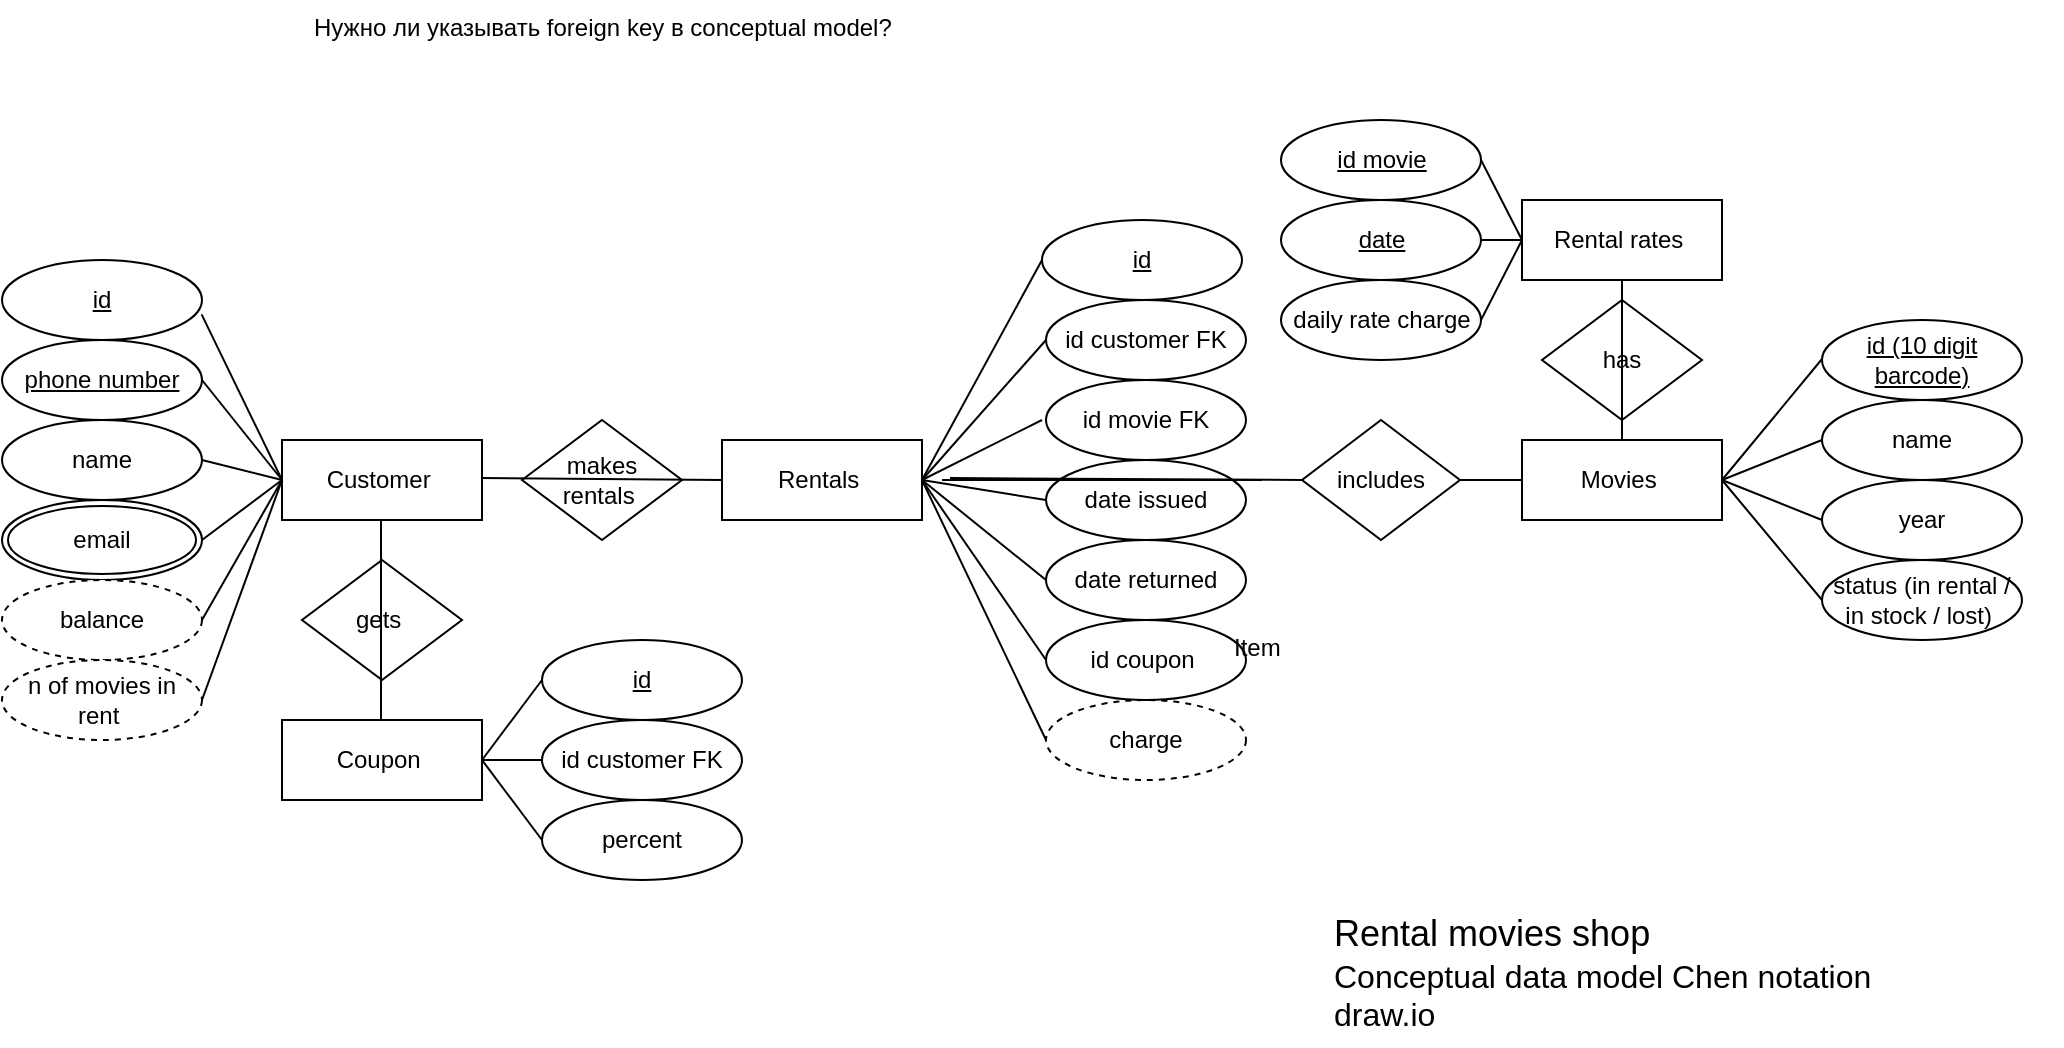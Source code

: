 <mxfile version="26.2.12">
  <diagram name="Page-1" id="b2G2cBfw3tKi4PA59Fiy">
    <mxGraphModel dx="2110" dy="535" grid="1" gridSize="10" guides="1" tooltips="1" connect="1" arrows="1" fold="1" page="1" pageScale="1" pageWidth="827" pageHeight="1169" math="0" shadow="0">
      <root>
        <mxCell id="0" />
        <mxCell id="1" parent="0" />
        <mxCell id="7OqduelqmPpx-q8XnIWb-1" value="Customer&amp;nbsp;" style="whiteSpace=wrap;html=1;align=center;" vertex="1" parent="1">
          <mxGeometry y="240" width="100" height="40" as="geometry" />
        </mxCell>
        <mxCell id="7OqduelqmPpx-q8XnIWb-2" value="Movies&amp;nbsp;" style="whiteSpace=wrap;html=1;align=center;" vertex="1" parent="1">
          <mxGeometry x="620" y="240" width="100" height="40" as="geometry" />
        </mxCell>
        <mxCell id="7OqduelqmPpx-q8XnIWb-3" value="id" style="ellipse;whiteSpace=wrap;html=1;align=center;fontStyle=4;" vertex="1" parent="1">
          <mxGeometry x="-140" y="150" width="100" height="40" as="geometry" />
        </mxCell>
        <mxCell id="7OqduelqmPpx-q8XnIWb-4" value="phone number" style="ellipse;whiteSpace=wrap;html=1;align=center;fontStyle=4;" vertex="1" parent="1">
          <mxGeometry x="-140" y="190" width="100" height="40" as="geometry" />
        </mxCell>
        <mxCell id="7OqduelqmPpx-q8XnIWb-6" value="name" style="ellipse;whiteSpace=wrap;html=1;align=center;" vertex="1" parent="1">
          <mxGeometry x="-140" y="230" width="100" height="40" as="geometry" />
        </mxCell>
        <mxCell id="7OqduelqmPpx-q8XnIWb-7" value="email" style="ellipse;shape=doubleEllipse;margin=3;whiteSpace=wrap;html=1;align=center;" vertex="1" parent="1">
          <mxGeometry x="-140" y="270" width="100" height="40" as="geometry" />
        </mxCell>
        <mxCell id="7OqduelqmPpx-q8XnIWb-13" value="" style="endArrow=none;html=1;rounded=0;entryX=0;entryY=0.5;entryDx=0;entryDy=0;exitX=0.998;exitY=0.68;exitDx=0;exitDy=0;exitPerimeter=0;" edge="1" parent="1" source="7OqduelqmPpx-q8XnIWb-3">
          <mxGeometry relative="1" as="geometry">
            <mxPoint x="-40" y="189.5" as="sourcePoint" />
            <mxPoint y="260" as="targetPoint" />
          </mxGeometry>
        </mxCell>
        <mxCell id="7OqduelqmPpx-q8XnIWb-14" value="" style="endArrow=none;html=1;rounded=0;exitX=1;exitY=0.5;exitDx=0;exitDy=0;" edge="1" parent="1" source="7OqduelqmPpx-q8XnIWb-4">
          <mxGeometry relative="1" as="geometry">
            <mxPoint x="-30" y="199.5" as="sourcePoint" />
            <mxPoint y="260" as="targetPoint" />
          </mxGeometry>
        </mxCell>
        <mxCell id="7OqduelqmPpx-q8XnIWb-15" value="" style="endArrow=none;html=1;rounded=0;exitX=1;exitY=0.5;exitDx=0;exitDy=0;entryX=0;entryY=0.5;entryDx=0;entryDy=0;" edge="1" parent="1" source="7OqduelqmPpx-q8XnIWb-6">
          <mxGeometry relative="1" as="geometry">
            <mxPoint x="-30" y="240" as="sourcePoint" />
            <mxPoint y="260" as="targetPoint" />
          </mxGeometry>
        </mxCell>
        <mxCell id="7OqduelqmPpx-q8XnIWb-16" value="" style="endArrow=none;html=1;rounded=0;entryX=0;entryY=0.5;entryDx=0;entryDy=0;exitX=1;exitY=0.5;exitDx=0;exitDy=0;" edge="1" parent="1" source="7OqduelqmPpx-q8XnIWb-7">
          <mxGeometry relative="1" as="geometry">
            <mxPoint x="-30" y="199.5" as="sourcePoint" />
            <mxPoint y="260" as="targetPoint" />
            <Array as="points" />
          </mxGeometry>
        </mxCell>
        <mxCell id="7OqduelqmPpx-q8XnIWb-17" value="name" style="ellipse;whiteSpace=wrap;html=1;align=center;" vertex="1" parent="1">
          <mxGeometry x="770" y="220" width="100" height="40" as="geometry" />
        </mxCell>
        <mxCell id="7OqduelqmPpx-q8XnIWb-18" value="id (10 digit barcode)" style="ellipse;whiteSpace=wrap;html=1;align=center;fontStyle=4;" vertex="1" parent="1">
          <mxGeometry x="770" y="180" width="100" height="40" as="geometry" />
        </mxCell>
        <mxCell id="7OqduelqmPpx-q8XnIWb-19" value="year" style="ellipse;whiteSpace=wrap;html=1;align=center;" vertex="1" parent="1">
          <mxGeometry x="770" y="260" width="100" height="40" as="geometry" />
        </mxCell>
        <mxCell id="7OqduelqmPpx-q8XnIWb-20" value="status (in rental / in stock / lost)&amp;nbsp;" style="ellipse;whiteSpace=wrap;html=1;align=center;" vertex="1" parent="1">
          <mxGeometry x="770" y="300" width="100" height="40" as="geometry" />
        </mxCell>
        <mxCell id="7OqduelqmPpx-q8XnIWb-21" value="" style="endArrow=none;html=1;rounded=0;" edge="1" parent="1">
          <mxGeometry relative="1" as="geometry">
            <mxPoint x="720" y="260" as="sourcePoint" />
            <mxPoint x="770" y="199.5" as="targetPoint" />
          </mxGeometry>
        </mxCell>
        <mxCell id="7OqduelqmPpx-q8XnIWb-23" value="" style="endArrow=none;html=1;rounded=0;entryX=0;entryY=0.5;entryDx=0;entryDy=0;" edge="1" parent="1" target="7OqduelqmPpx-q8XnIWb-17">
          <mxGeometry relative="1" as="geometry">
            <mxPoint x="720" y="260" as="sourcePoint" />
            <mxPoint x="880" y="260" as="targetPoint" />
          </mxGeometry>
        </mxCell>
        <mxCell id="7OqduelqmPpx-q8XnIWb-24" value="" style="endArrow=none;html=1;rounded=0;entryX=0;entryY=0.5;entryDx=0;entryDy=0;" edge="1" parent="1">
          <mxGeometry relative="1" as="geometry">
            <mxPoint x="720" y="260" as="sourcePoint" />
            <mxPoint x="770" y="320" as="targetPoint" />
          </mxGeometry>
        </mxCell>
        <mxCell id="7OqduelqmPpx-q8XnIWb-25" value="" style="endArrow=none;html=1;rounded=0;entryX=0;entryY=0.5;entryDx=0;entryDy=0;" edge="1" parent="1" target="7OqduelqmPpx-q8XnIWb-19">
          <mxGeometry relative="1" as="geometry">
            <mxPoint x="720" y="260" as="sourcePoint" />
            <mxPoint x="880" y="260" as="targetPoint" />
          </mxGeometry>
        </mxCell>
        <mxCell id="7OqduelqmPpx-q8XnIWb-26" value="Coupon&amp;nbsp;" style="whiteSpace=wrap;html=1;align=center;" vertex="1" parent="1">
          <mxGeometry y="380" width="100" height="40" as="geometry" />
        </mxCell>
        <mxCell id="7OqduelqmPpx-q8XnIWb-27" value="id" style="ellipse;whiteSpace=wrap;html=1;align=center;fontStyle=4;" vertex="1" parent="1">
          <mxGeometry x="130" y="340" width="100" height="40" as="geometry" />
        </mxCell>
        <mxCell id="7OqduelqmPpx-q8XnIWb-28" value="percent" style="ellipse;whiteSpace=wrap;html=1;align=center;" vertex="1" parent="1">
          <mxGeometry x="130" y="420" width="100" height="40" as="geometry" />
        </mxCell>
        <mxCell id="7OqduelqmPpx-q8XnIWb-29" value="" style="endArrow=none;html=1;rounded=0;entryX=0;entryY=0.5;entryDx=0;entryDy=0;exitX=1;exitY=0.5;exitDx=0;exitDy=0;" edge="1" parent="1" source="7OqduelqmPpx-q8XnIWb-26" target="7OqduelqmPpx-q8XnIWb-27">
          <mxGeometry relative="1" as="geometry">
            <mxPoint x="50" y="350" as="sourcePoint" />
            <mxPoint x="194" y="350" as="targetPoint" />
          </mxGeometry>
        </mxCell>
        <mxCell id="7OqduelqmPpx-q8XnIWb-30" value="" style="endArrow=none;html=1;rounded=0;entryX=0;entryY=0.5;entryDx=0;entryDy=0;exitX=1;exitY=0.5;exitDx=0;exitDy=0;" edge="1" parent="1" source="7OqduelqmPpx-q8XnIWb-26" target="7OqduelqmPpx-q8XnIWb-28">
          <mxGeometry relative="1" as="geometry">
            <mxPoint x="50" y="350" as="sourcePoint" />
            <mxPoint x="210" y="350" as="targetPoint" />
          </mxGeometry>
        </mxCell>
        <mxCell id="7OqduelqmPpx-q8XnIWb-32" value="id customer FK" style="ellipse;whiteSpace=wrap;html=1;align=center;" vertex="1" parent="1">
          <mxGeometry x="130" y="380" width="100" height="40" as="geometry" />
        </mxCell>
        <mxCell id="7OqduelqmPpx-q8XnIWb-33" value="Нужно ли указывать foreign key в conceptual model?&amp;nbsp;&amp;nbsp;" style="text;strokeColor=none;fillColor=none;spacingLeft=4;spacingRight=4;overflow=hidden;rotatable=0;points=[[0,0.5],[1,0.5]];portConstraint=eastwest;fontSize=12;whiteSpace=wrap;html=1;" vertex="1" parent="1">
          <mxGeometry x="10" y="20" width="320" height="30" as="geometry" />
        </mxCell>
        <mxCell id="7OqduelqmPpx-q8XnIWb-34" value="Rental rates&amp;nbsp;" style="whiteSpace=wrap;html=1;align=center;" vertex="1" parent="1">
          <mxGeometry x="620" y="120" width="100" height="40" as="geometry" />
        </mxCell>
        <mxCell id="7OqduelqmPpx-q8XnIWb-36" value="id movie" style="ellipse;whiteSpace=wrap;html=1;align=center;fontStyle=4;" vertex="1" parent="1">
          <mxGeometry x="499.5" y="80" width="100" height="40" as="geometry" />
        </mxCell>
        <mxCell id="7OqduelqmPpx-q8XnIWb-37" value="date" style="ellipse;whiteSpace=wrap;html=1;align=center;fontStyle=4;" vertex="1" parent="1">
          <mxGeometry x="499.5" y="120" width="100" height="40" as="geometry" />
        </mxCell>
        <mxCell id="7OqduelqmPpx-q8XnIWb-38" value="daily rate charge" style="ellipse;whiteSpace=wrap;html=1;align=center;" vertex="1" parent="1">
          <mxGeometry x="499.5" y="160" width="100" height="40" as="geometry" />
        </mxCell>
        <mxCell id="7OqduelqmPpx-q8XnIWb-39" value="" style="endArrow=none;html=1;rounded=0;entryX=1;entryY=0.5;entryDx=0;entryDy=0;exitX=0;exitY=0.5;exitDx=0;exitDy=0;" edge="1" parent="1" source="7OqduelqmPpx-q8XnIWb-34" target="7OqduelqmPpx-q8XnIWb-36">
          <mxGeometry relative="1" as="geometry">
            <mxPoint x="920" y="149.5" as="sourcePoint" />
            <mxPoint x="1080" y="149.5" as="targetPoint" />
          </mxGeometry>
        </mxCell>
        <mxCell id="7OqduelqmPpx-q8XnIWb-40" value="" style="line;strokeWidth=1;rotatable=0;dashed=0;labelPosition=right;align=left;verticalAlign=middle;spacingTop=0;spacingLeft=6;points=[];portConstraint=eastwest;" vertex="1" parent="1">
          <mxGeometry x="599.5" y="135" width="20.5" height="10" as="geometry" />
        </mxCell>
        <mxCell id="7OqduelqmPpx-q8XnIWb-41" value="" style="endArrow=none;html=1;rounded=0;entryX=1;entryY=0.5;entryDx=0;entryDy=0;exitX=0;exitY=0.5;exitDx=0;exitDy=0;" edge="1" parent="1" source="7OqduelqmPpx-q8XnIWb-34" target="7OqduelqmPpx-q8XnIWb-38">
          <mxGeometry relative="1" as="geometry">
            <mxPoint x="920" y="149.5" as="sourcePoint" />
            <mxPoint x="1080" y="149.5" as="targetPoint" />
          </mxGeometry>
        </mxCell>
        <mxCell id="7OqduelqmPpx-q8XnIWb-42" value="Rentals&amp;nbsp;" style="whiteSpace=wrap;html=1;align=center;" vertex="1" parent="1">
          <mxGeometry x="220" y="240" width="100" height="40" as="geometry" />
        </mxCell>
        <mxCell id="7OqduelqmPpx-q8XnIWb-43" value="id movie FK" style="ellipse;whiteSpace=wrap;html=1;align=center;" vertex="1" parent="1">
          <mxGeometry x="382" y="210" width="100" height="40" as="geometry" />
        </mxCell>
        <mxCell id="7OqduelqmPpx-q8XnIWb-44" value="id" style="ellipse;whiteSpace=wrap;html=1;align=center;fontStyle=4;" vertex="1" parent="1">
          <mxGeometry x="380" y="130" width="100" height="40" as="geometry" />
        </mxCell>
        <mxCell id="7OqduelqmPpx-q8XnIWb-45" value="date issued" style="ellipse;whiteSpace=wrap;html=1;align=center;" vertex="1" parent="1">
          <mxGeometry x="382" y="250" width="100" height="40" as="geometry" />
        </mxCell>
        <mxCell id="7OqduelqmPpx-q8XnIWb-46" value="date returned" style="ellipse;whiteSpace=wrap;html=1;align=center;" vertex="1" parent="1">
          <mxGeometry x="382" y="290" width="100" height="40" as="geometry" />
        </mxCell>
        <mxCell id="7OqduelqmPpx-q8XnIWb-47" value="balance" style="ellipse;whiteSpace=wrap;html=1;align=center;dashed=1;" vertex="1" parent="1">
          <mxGeometry x="-140" y="310" width="100" height="40" as="geometry" />
        </mxCell>
        <mxCell id="7OqduelqmPpx-q8XnIWb-48" value="n of movies in rent&amp;nbsp;" style="ellipse;whiteSpace=wrap;html=1;align=center;dashed=1;" vertex="1" parent="1">
          <mxGeometry x="-140" y="350" width="100" height="40" as="geometry" />
        </mxCell>
        <mxCell id="7OqduelqmPpx-q8XnIWb-49" value="id customer FK" style="ellipse;whiteSpace=wrap;html=1;align=center;" vertex="1" parent="1">
          <mxGeometry x="382" y="170" width="100" height="40" as="geometry" />
        </mxCell>
        <mxCell id="7OqduelqmPpx-q8XnIWb-51" value="charge" style="ellipse;whiteSpace=wrap;html=1;align=center;dashed=1;" vertex="1" parent="1">
          <mxGeometry x="382" y="370" width="100" height="40" as="geometry" />
        </mxCell>
        <mxCell id="7OqduelqmPpx-q8XnIWb-52" value="id coupon&amp;nbsp;" style="ellipse;whiteSpace=wrap;html=1;align=center;" vertex="1" parent="1">
          <mxGeometry x="382" y="330" width="100" height="40" as="geometry" />
        </mxCell>
        <mxCell id="7OqduelqmPpx-q8XnIWb-53" value="" style="endArrow=none;html=1;rounded=0;entryX=0;entryY=0.5;entryDx=0;entryDy=0;" edge="1" parent="1" target="7OqduelqmPpx-q8XnIWb-44">
          <mxGeometry relative="1" as="geometry">
            <mxPoint x="320" y="260" as="sourcePoint" />
            <mxPoint x="480" y="260" as="targetPoint" />
          </mxGeometry>
        </mxCell>
        <mxCell id="7OqduelqmPpx-q8XnIWb-54" value="" style="endArrow=none;html=1;rounded=0;entryX=0;entryY=0.5;entryDx=0;entryDy=0;" edge="1" parent="1" target="7OqduelqmPpx-q8XnIWb-49">
          <mxGeometry relative="1" as="geometry">
            <mxPoint x="320" y="260" as="sourcePoint" />
            <mxPoint x="480" y="260" as="targetPoint" />
          </mxGeometry>
        </mxCell>
        <mxCell id="7OqduelqmPpx-q8XnIWb-55" value="" style="endArrow=none;html=1;rounded=0;" edge="1" parent="1">
          <mxGeometry relative="1" as="geometry">
            <mxPoint x="320" y="260" as="sourcePoint" />
            <mxPoint x="380" y="230" as="targetPoint" />
          </mxGeometry>
        </mxCell>
        <mxCell id="7OqduelqmPpx-q8XnIWb-56" value="" style="endArrow=none;html=1;rounded=0;exitX=1;exitY=0.5;exitDx=0;exitDy=0;entryX=0;entryY=0.5;entryDx=0;entryDy=0;" edge="1" parent="1" source="7OqduelqmPpx-q8XnIWb-42" target="7OqduelqmPpx-q8XnIWb-45">
          <mxGeometry relative="1" as="geometry">
            <mxPoint x="330" y="260" as="sourcePoint" />
            <mxPoint x="490" y="260" as="targetPoint" />
          </mxGeometry>
        </mxCell>
        <mxCell id="7OqduelqmPpx-q8XnIWb-57" value="" style="endArrow=none;html=1;rounded=0;exitX=1;exitY=0.5;exitDx=0;exitDy=0;entryX=0;entryY=0.5;entryDx=0;entryDy=0;" edge="1" parent="1" source="7OqduelqmPpx-q8XnIWb-42" target="7OqduelqmPpx-q8XnIWb-46">
          <mxGeometry relative="1" as="geometry">
            <mxPoint x="330" y="260" as="sourcePoint" />
            <mxPoint x="490" y="260" as="targetPoint" />
          </mxGeometry>
        </mxCell>
        <mxCell id="7OqduelqmPpx-q8XnIWb-58" value="" style="endArrow=none;html=1;rounded=0;entryX=0;entryY=0.5;entryDx=0;entryDy=0;" edge="1" parent="1" target="7OqduelqmPpx-q8XnIWb-52">
          <mxGeometry relative="1" as="geometry">
            <mxPoint x="320" y="260" as="sourcePoint" />
            <mxPoint x="480" y="260" as="targetPoint" />
          </mxGeometry>
        </mxCell>
        <mxCell id="7OqduelqmPpx-q8XnIWb-59" value="" style="endArrow=none;html=1;rounded=0;entryX=0;entryY=0.5;entryDx=0;entryDy=0;" edge="1" parent="1" target="7OqduelqmPpx-q8XnIWb-51">
          <mxGeometry relative="1" as="geometry">
            <mxPoint x="320" y="260" as="sourcePoint" />
            <mxPoint x="390" y="400" as="targetPoint" />
          </mxGeometry>
        </mxCell>
        <mxCell id="7OqduelqmPpx-q8XnIWb-62" value="" style="endArrow=none;html=1;rounded=0;entryX=0;entryY=0.5;entryDx=0;entryDy=0;exitX=1;exitY=0.5;exitDx=0;exitDy=0;" edge="1" parent="1" source="7OqduelqmPpx-q8XnIWb-47">
          <mxGeometry relative="1" as="geometry">
            <mxPoint x="-40" y="350" as="sourcePoint" />
            <mxPoint y="260" as="targetPoint" />
          </mxGeometry>
        </mxCell>
        <mxCell id="7OqduelqmPpx-q8XnIWb-63" value="" style="endArrow=none;html=1;rounded=0;exitX=1;exitY=0.5;exitDx=0;exitDy=0;" edge="1" parent="1" source="7OqduelqmPpx-q8XnIWb-48">
          <mxGeometry relative="1" as="geometry">
            <mxPoint x="-40" y="390" as="sourcePoint" />
            <mxPoint y="260" as="targetPoint" />
          </mxGeometry>
        </mxCell>
        <mxCell id="7OqduelqmPpx-q8XnIWb-67" value="makes rentals&amp;nbsp;" style="shape=rhombus;perimeter=rhombusPerimeter;whiteSpace=wrap;html=1;align=center;" vertex="1" parent="1">
          <mxGeometry x="120" y="230" width="80" height="60" as="geometry" />
        </mxCell>
        <mxCell id="7OqduelqmPpx-q8XnIWb-68" value="" style="endArrow=none;html=1;rounded=0;" edge="1" parent="1">
          <mxGeometry relative="1" as="geometry">
            <mxPoint x="330" y="260" as="sourcePoint" />
            <mxPoint x="490" y="260" as="targetPoint" />
          </mxGeometry>
        </mxCell>
        <mxCell id="7OqduelqmPpx-q8XnIWb-70" value="" style="endArrow=none;html=1;rounded=0;entryX=0;entryY=0.5;entryDx=0;entryDy=0;" edge="1" parent="1" source="7OqduelqmPpx-q8XnIWb-74" target="7OqduelqmPpx-q8XnIWb-2">
          <mxGeometry relative="1" as="geometry">
            <mxPoint x="334" y="259" as="sourcePoint" />
            <mxPoint x="494" y="259" as="targetPoint" />
          </mxGeometry>
        </mxCell>
        <mxCell id="7OqduelqmPpx-q8XnIWb-71" value="" style="endArrow=none;html=1;rounded=0;entryX=0;entryY=0.5;entryDx=0;entryDy=0;" edge="1" parent="1" target="7OqduelqmPpx-q8XnIWb-32">
          <mxGeometry relative="1" as="geometry">
            <mxPoint x="100" y="400" as="sourcePoint" />
            <mxPoint x="260" y="369.5" as="targetPoint" />
          </mxGeometry>
        </mxCell>
        <mxCell id="7OqduelqmPpx-q8XnIWb-72" value="" style="endArrow=none;html=1;rounded=0;" edge="1" parent="1">
          <mxGeometry relative="1" as="geometry">
            <mxPoint x="100" y="259" as="sourcePoint" />
            <mxPoint x="220" y="260" as="targetPoint" />
          </mxGeometry>
        </mxCell>
        <mxCell id="7OqduelqmPpx-q8XnIWb-75" value="" style="endArrow=none;html=1;rounded=0;entryX=0;entryY=0.5;entryDx=0;entryDy=0;" edge="1" parent="1" target="7OqduelqmPpx-q8XnIWb-74">
          <mxGeometry relative="1" as="geometry">
            <mxPoint x="334" y="259" as="sourcePoint" />
            <mxPoint x="620" y="260" as="targetPoint" />
          </mxGeometry>
        </mxCell>
        <mxCell id="7OqduelqmPpx-q8XnIWb-74" value="includes" style="shape=rhombus;perimeter=rhombusPerimeter;whiteSpace=wrap;html=1;align=center;" vertex="1" parent="1">
          <mxGeometry x="510" y="230" width="79" height="60" as="geometry" />
        </mxCell>
        <mxCell id="7OqduelqmPpx-q8XnIWb-77" value="gets&amp;nbsp;" style="shape=rhombus;perimeter=rhombusPerimeter;whiteSpace=wrap;html=1;align=center;" vertex="1" parent="1">
          <mxGeometry x="10" y="300" width="80" height="60" as="geometry" />
        </mxCell>
        <mxCell id="7OqduelqmPpx-q8XnIWb-78" value="has" style="shape=rhombus;perimeter=rhombusPerimeter;whiteSpace=wrap;html=1;align=center;" vertex="1" parent="1">
          <mxGeometry x="630" y="170" width="80" height="60" as="geometry" />
        </mxCell>
        <mxCell id="7OqduelqmPpx-q8XnIWb-80" value="" style="endArrow=none;html=1;rounded=0;" edge="1" parent="1">
          <mxGeometry relative="1" as="geometry">
            <mxPoint x="49.5" y="280" as="sourcePoint" />
            <mxPoint x="49.5" y="380" as="targetPoint" />
          </mxGeometry>
        </mxCell>
        <mxCell id="7OqduelqmPpx-q8XnIWb-81" value="" style="endArrow=none;html=1;rounded=0;exitX=0.5;exitY=0;exitDx=0;exitDy=0;entryX=0.5;entryY=1;entryDx=0;entryDy=0;" edge="1" parent="1" source="7OqduelqmPpx-q8XnIWb-2" target="7OqduelqmPpx-q8XnIWb-34">
          <mxGeometry relative="1" as="geometry">
            <mxPoint x="620" y="189" as="sourcePoint" />
            <mxPoint x="780" y="189" as="targetPoint" />
          </mxGeometry>
        </mxCell>
        <mxCell id="7OqduelqmPpx-q8XnIWb-82" value="Item" style="text;strokeColor=none;fillColor=none;spacingLeft=4;spacingRight=4;overflow=hidden;rotatable=0;points=[[0,0.5],[1,0.5]];portConstraint=eastwest;fontSize=12;whiteSpace=wrap;html=1;" vertex="1" parent="1">
          <mxGeometry x="470" y="330" width="40" height="30" as="geometry" />
        </mxCell>
        <mxCell id="7OqduelqmPpx-q8XnIWb-83" value="&lt;font face=&quot;Helvetica&quot; style=&quot;font-size: 18px;&quot;&gt;Rental movies shop&amp;nbsp;&lt;/font&gt;&lt;div&gt;&lt;font face=&quot;Helvetica&quot; size=&quot;3&quot;&gt;Conceptual data model&amp;nbsp;&lt;span style=&quot;background-color: rgb(255, 255, 255);&quot;&gt;Chen notation&lt;/span&gt;&lt;/font&gt;&lt;/div&gt;&lt;div&gt;&lt;font face=&quot;Helvetica&quot; size=&quot;3&quot;&gt;&lt;span style=&quot;background-color: rgb(255, 255, 255);&quot;&gt;draw.io&lt;/span&gt;&lt;/font&gt;&lt;/div&gt;" style="text;strokeColor=none;fillColor=none;spacingLeft=4;spacingRight=4;overflow=hidden;rotatable=0;points=[[0,0.5],[1,0.5]];portConstraint=eastwest;fontSize=12;whiteSpace=wrap;html=1;" vertex="1" parent="1">
          <mxGeometry x="520" y="470" width="370" height="70" as="geometry" />
        </mxCell>
      </root>
    </mxGraphModel>
  </diagram>
</mxfile>
